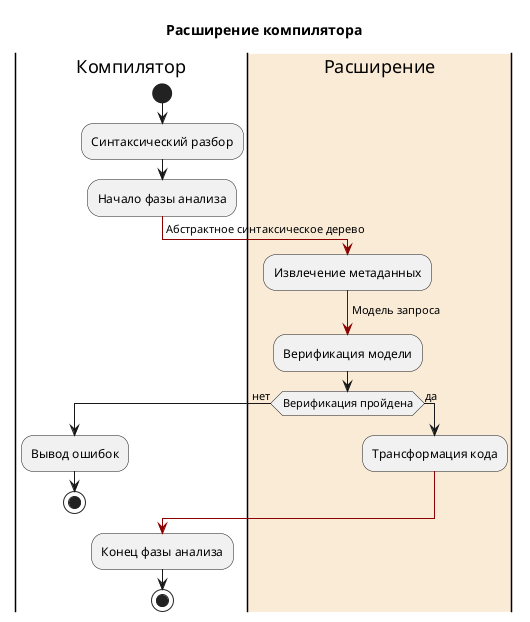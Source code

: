 @startuml
title Расширение компилятора
|Компилятор|
start
:Синтаксический разбор;
:Начало фазы анализа;
 -[#darkred]-> Абстрактное синтаксическое дерево;
|#AntiqueWhite|Расширение|
:Извлечение метаданных;
 -[#darkred]-> Модель запроса;
:Верификация модели;
if (Верификация пройдена) then (нет)
    |Компилятор|
    :Вывод ошибок;
    stop
else (да)
    |Расширение|
    :Трансформация кода;
    -[#darkred]-> Трансформация файла;
endif
|Компилятор|
:Конец фазы анализа;
stop

@enduml


